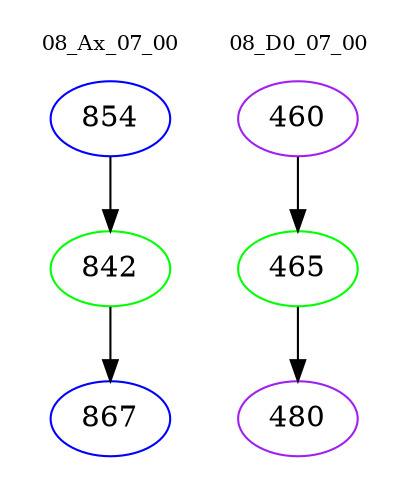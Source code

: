 digraph{
subgraph cluster_0 {
color = white
label = "08_Ax_07_00";
fontsize=10;
T0_854 [label="854", color="blue"]
T0_854 -> T0_842 [color="black"]
T0_842 [label="842", color="green"]
T0_842 -> T0_867 [color="black"]
T0_867 [label="867", color="blue"]
}
subgraph cluster_1 {
color = white
label = "08_D0_07_00";
fontsize=10;
T1_460 [label="460", color="purple"]
T1_460 -> T1_465 [color="black"]
T1_465 [label="465", color="green"]
T1_465 -> T1_480 [color="black"]
T1_480 [label="480", color="purple"]
}
}
